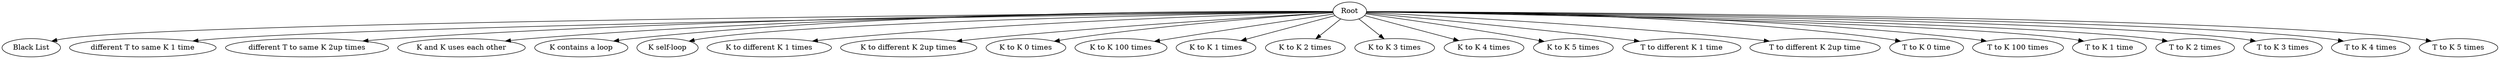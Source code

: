 // TestSuiteLevel
digraph {
	Root
	"Black List"
		Root -> "Black List"
	"different T to same K 1 time"
		Root -> "different T to same K 1 time"
	"different T to same K 2up times"
		Root -> "different T to same K 2up times"
	"K and K uses each other"
		Root -> "K and K uses each other"
	"K contains a loop"
		Root -> "K contains a loop"
	"K self-loop"
		Root -> "K self-loop"
	"K to different K 1 times"
		Root -> "K to different K 1 times"
	"K to different K 2up times"
		Root -> "K to different K 2up times"
	"K to K 0 times"
		Root -> "K to K 0 times"
	"K to K 100 times"
		Root -> "K to K 100 times"
	"K to K 1 times"
		Root -> "K to K 1 times"
	"K to K 2 times"
		Root -> "K to K 2 times"
	"K to K 3 times"
		Root -> "K to K 3 times"
	"K to K 4 times"
		Root -> "K to K 4 times"
	"K to K 5 times"
		Root -> "K to K 5 times"
	"T to different K 1 time"
		Root -> "T to different K 1 time"
	"T to different K 2up time"
		Root -> "T to different K 2up time"
	"T to K 0 time"
		Root -> "T to K 0 time"
	"T to K 100 times"
		Root -> "T to K 100 times"
	"T to K 1 time"
		Root -> "T to K 1 time"
	"T to K 2 times"
		Root -> "T to K 2 times"
	"T to K 3 times"
		Root -> "T to K 3 times"
	"T to K 4 times"
		Root -> "T to K 4 times"
	"T to K 5 times"
		Root -> "T to K 5 times"
}